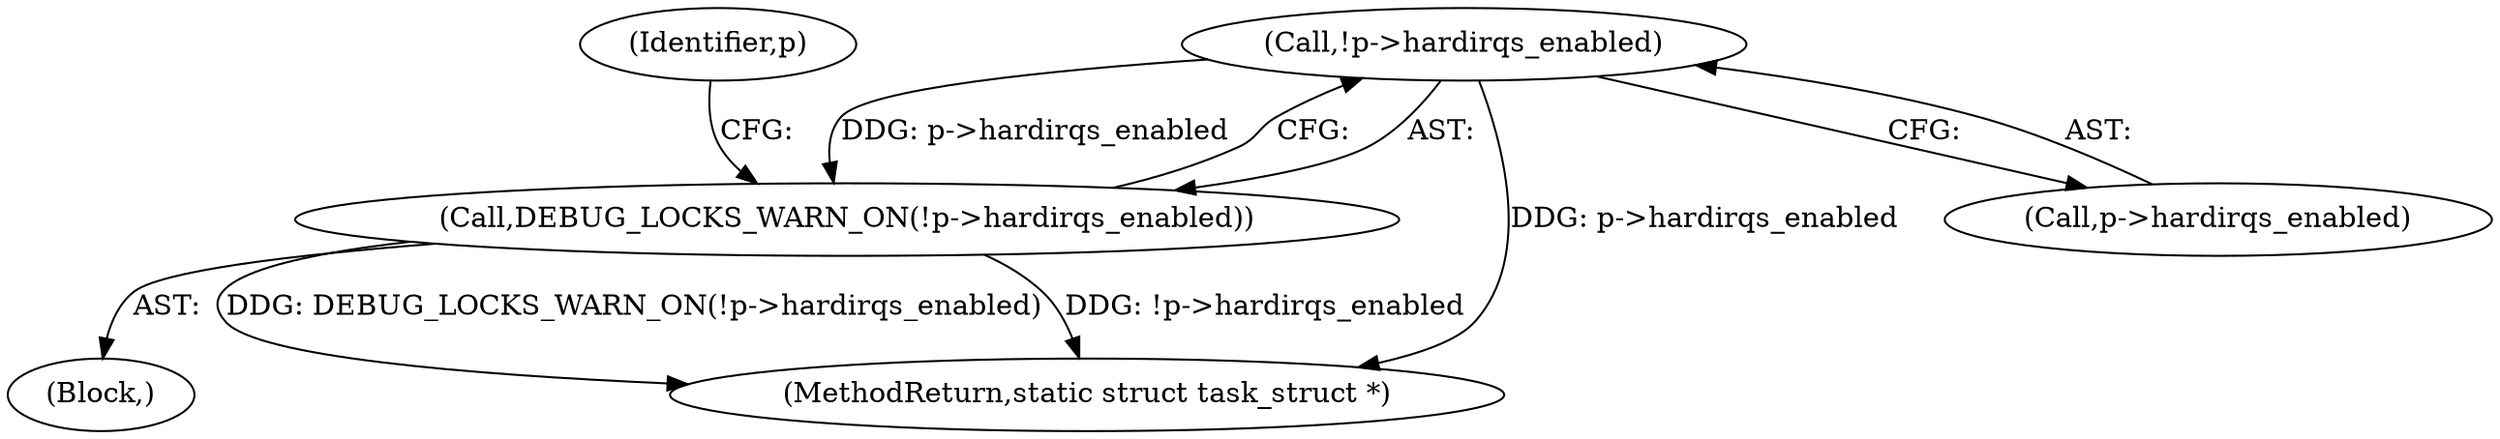 digraph "0_linux_e66eded8309ebf679d3d3c1f5820d1f2ca332c71_0@pointer" {
"1000245" [label="(Call,!p->hardirqs_enabled)"];
"1000244" [label="(Call,DEBUG_LOCKS_WARN_ON(!p->hardirqs_enabled))"];
"1000244" [label="(Call,DEBUG_LOCKS_WARN_ON(!p->hardirqs_enabled))"];
"1000246" [label="(Call,p->hardirqs_enabled)"];
"1000245" [label="(Call,!p->hardirqs_enabled)"];
"1001227" [label="(MethodReturn,static struct task_struct *)"];
"1000127" [label="(Block,)"];
"1000252" [label="(Identifier,p)"];
"1000245" -> "1000244"  [label="AST: "];
"1000245" -> "1000246"  [label="CFG: "];
"1000246" -> "1000245"  [label="AST: "];
"1000244" -> "1000245"  [label="CFG: "];
"1000245" -> "1001227"  [label="DDG: p->hardirqs_enabled"];
"1000245" -> "1000244"  [label="DDG: p->hardirqs_enabled"];
"1000244" -> "1000127"  [label="AST: "];
"1000252" -> "1000244"  [label="CFG: "];
"1000244" -> "1001227"  [label="DDG: DEBUG_LOCKS_WARN_ON(!p->hardirqs_enabled)"];
"1000244" -> "1001227"  [label="DDG: !p->hardirqs_enabled"];
}
